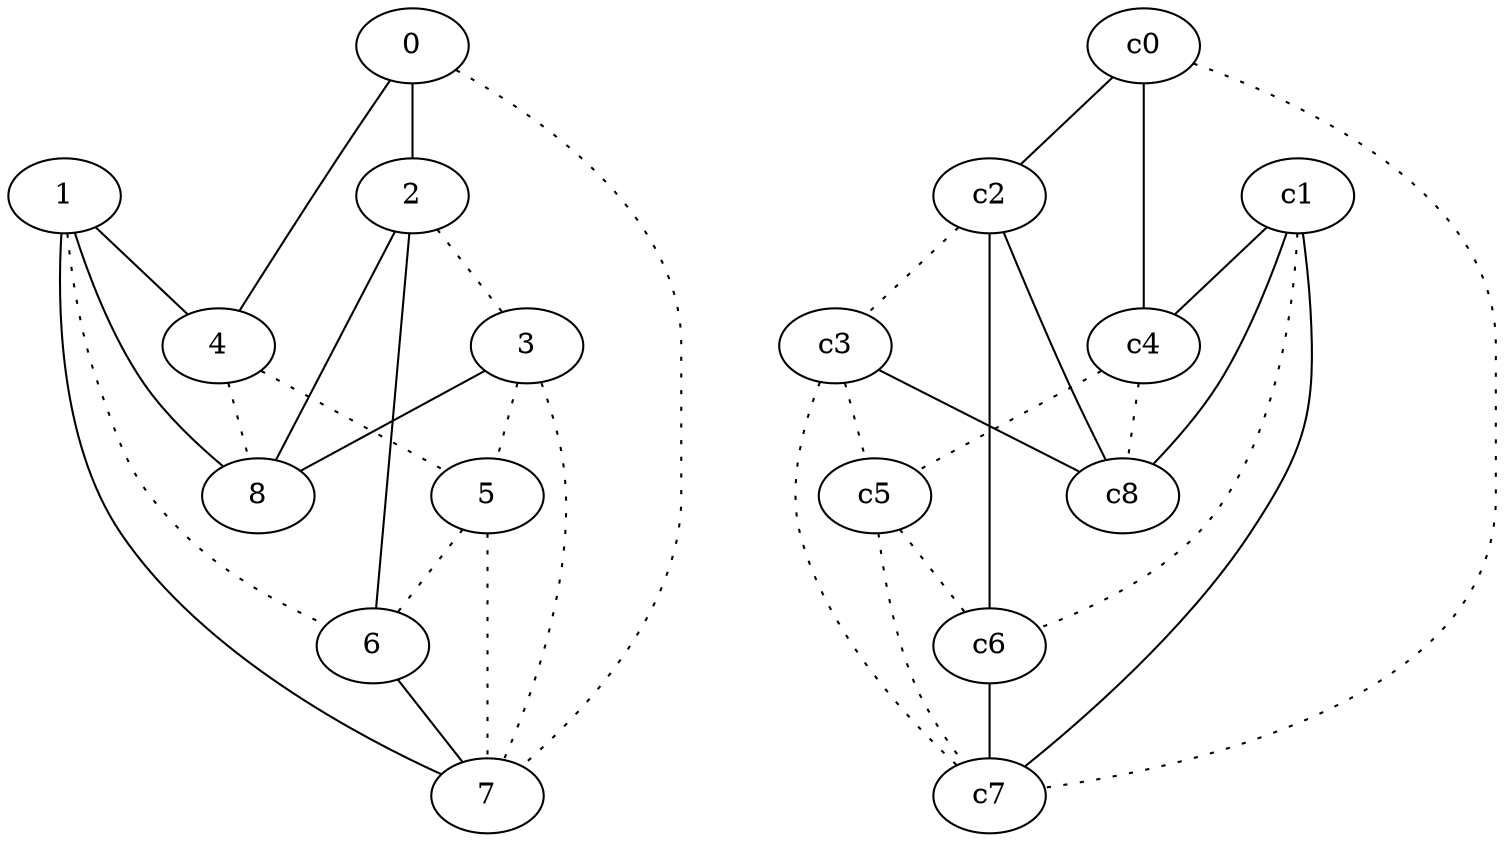 graph {
a0[label=0];
a1[label=1];
a2[label=2];
a3[label=3];
a4[label=4];
a5[label=5];
a6[label=6];
a7[label=7];
a8[label=8];
a0 -- a2;
a0 -- a4;
a0 -- a7 [style=dotted];
a1 -- a4;
a1 -- a6 [style=dotted];
a1 -- a7;
a1 -- a8;
a2 -- a3 [style=dotted];
a2 -- a6;
a2 -- a8;
a3 -- a5 [style=dotted];
a3 -- a7 [style=dotted];
a3 -- a8;
a4 -- a5 [style=dotted];
a4 -- a8 [style=dotted];
a5 -- a6 [style=dotted];
a5 -- a7 [style=dotted];
a6 -- a7;
c0 -- c2;
c0 -- c4;
c0 -- c7 [style=dotted];
c1 -- c4;
c1 -- c6 [style=dotted];
c1 -- c7;
c1 -- c8;
c2 -- c3 [style=dotted];
c2 -- c6;
c2 -- c8;
c3 -- c5 [style=dotted];
c3 -- c7 [style=dotted];
c3 -- c8;
c4 -- c5 [style=dotted];
c4 -- c8 [style=dotted];
c5 -- c6 [style=dotted];
c5 -- c7 [style=dotted];
c6 -- c7;
}
